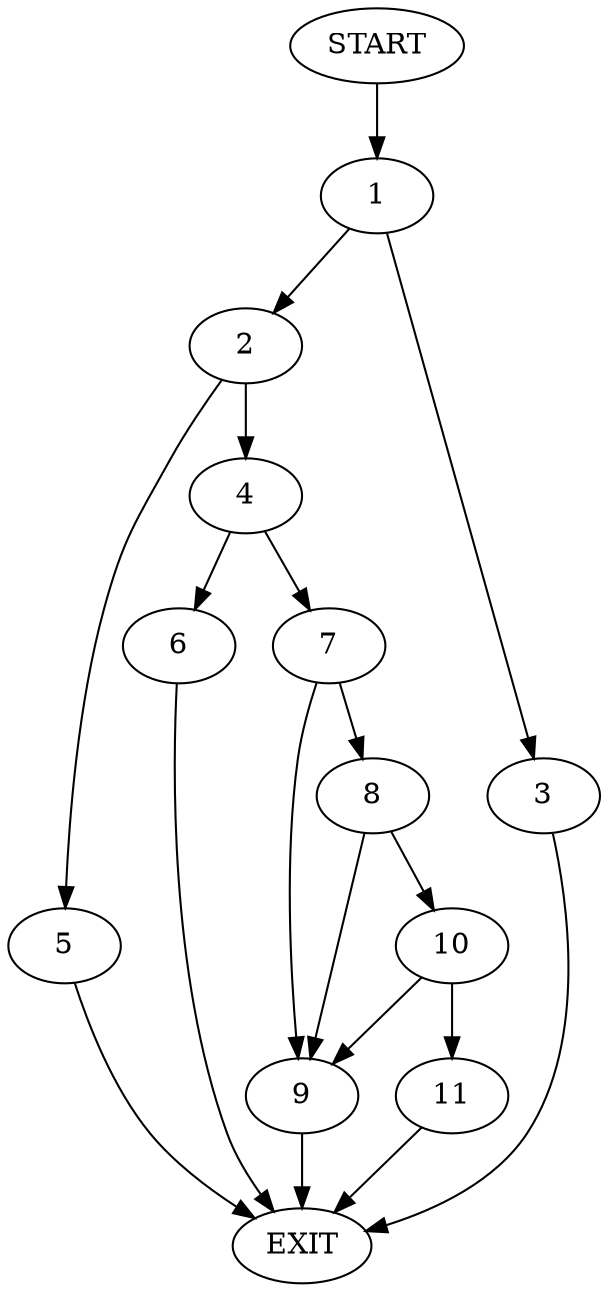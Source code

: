 digraph {
0 [label="START"]
12 [label="EXIT"]
0 -> 1
1 -> 2
1 -> 3
3 -> 12
2 -> 4
2 -> 5
5 -> 12
4 -> 6
4 -> 7
6 -> 12
7 -> 8
7 -> 9
8 -> 9
8 -> 10
9 -> 12
10 -> 11
10 -> 9
11 -> 12
}
